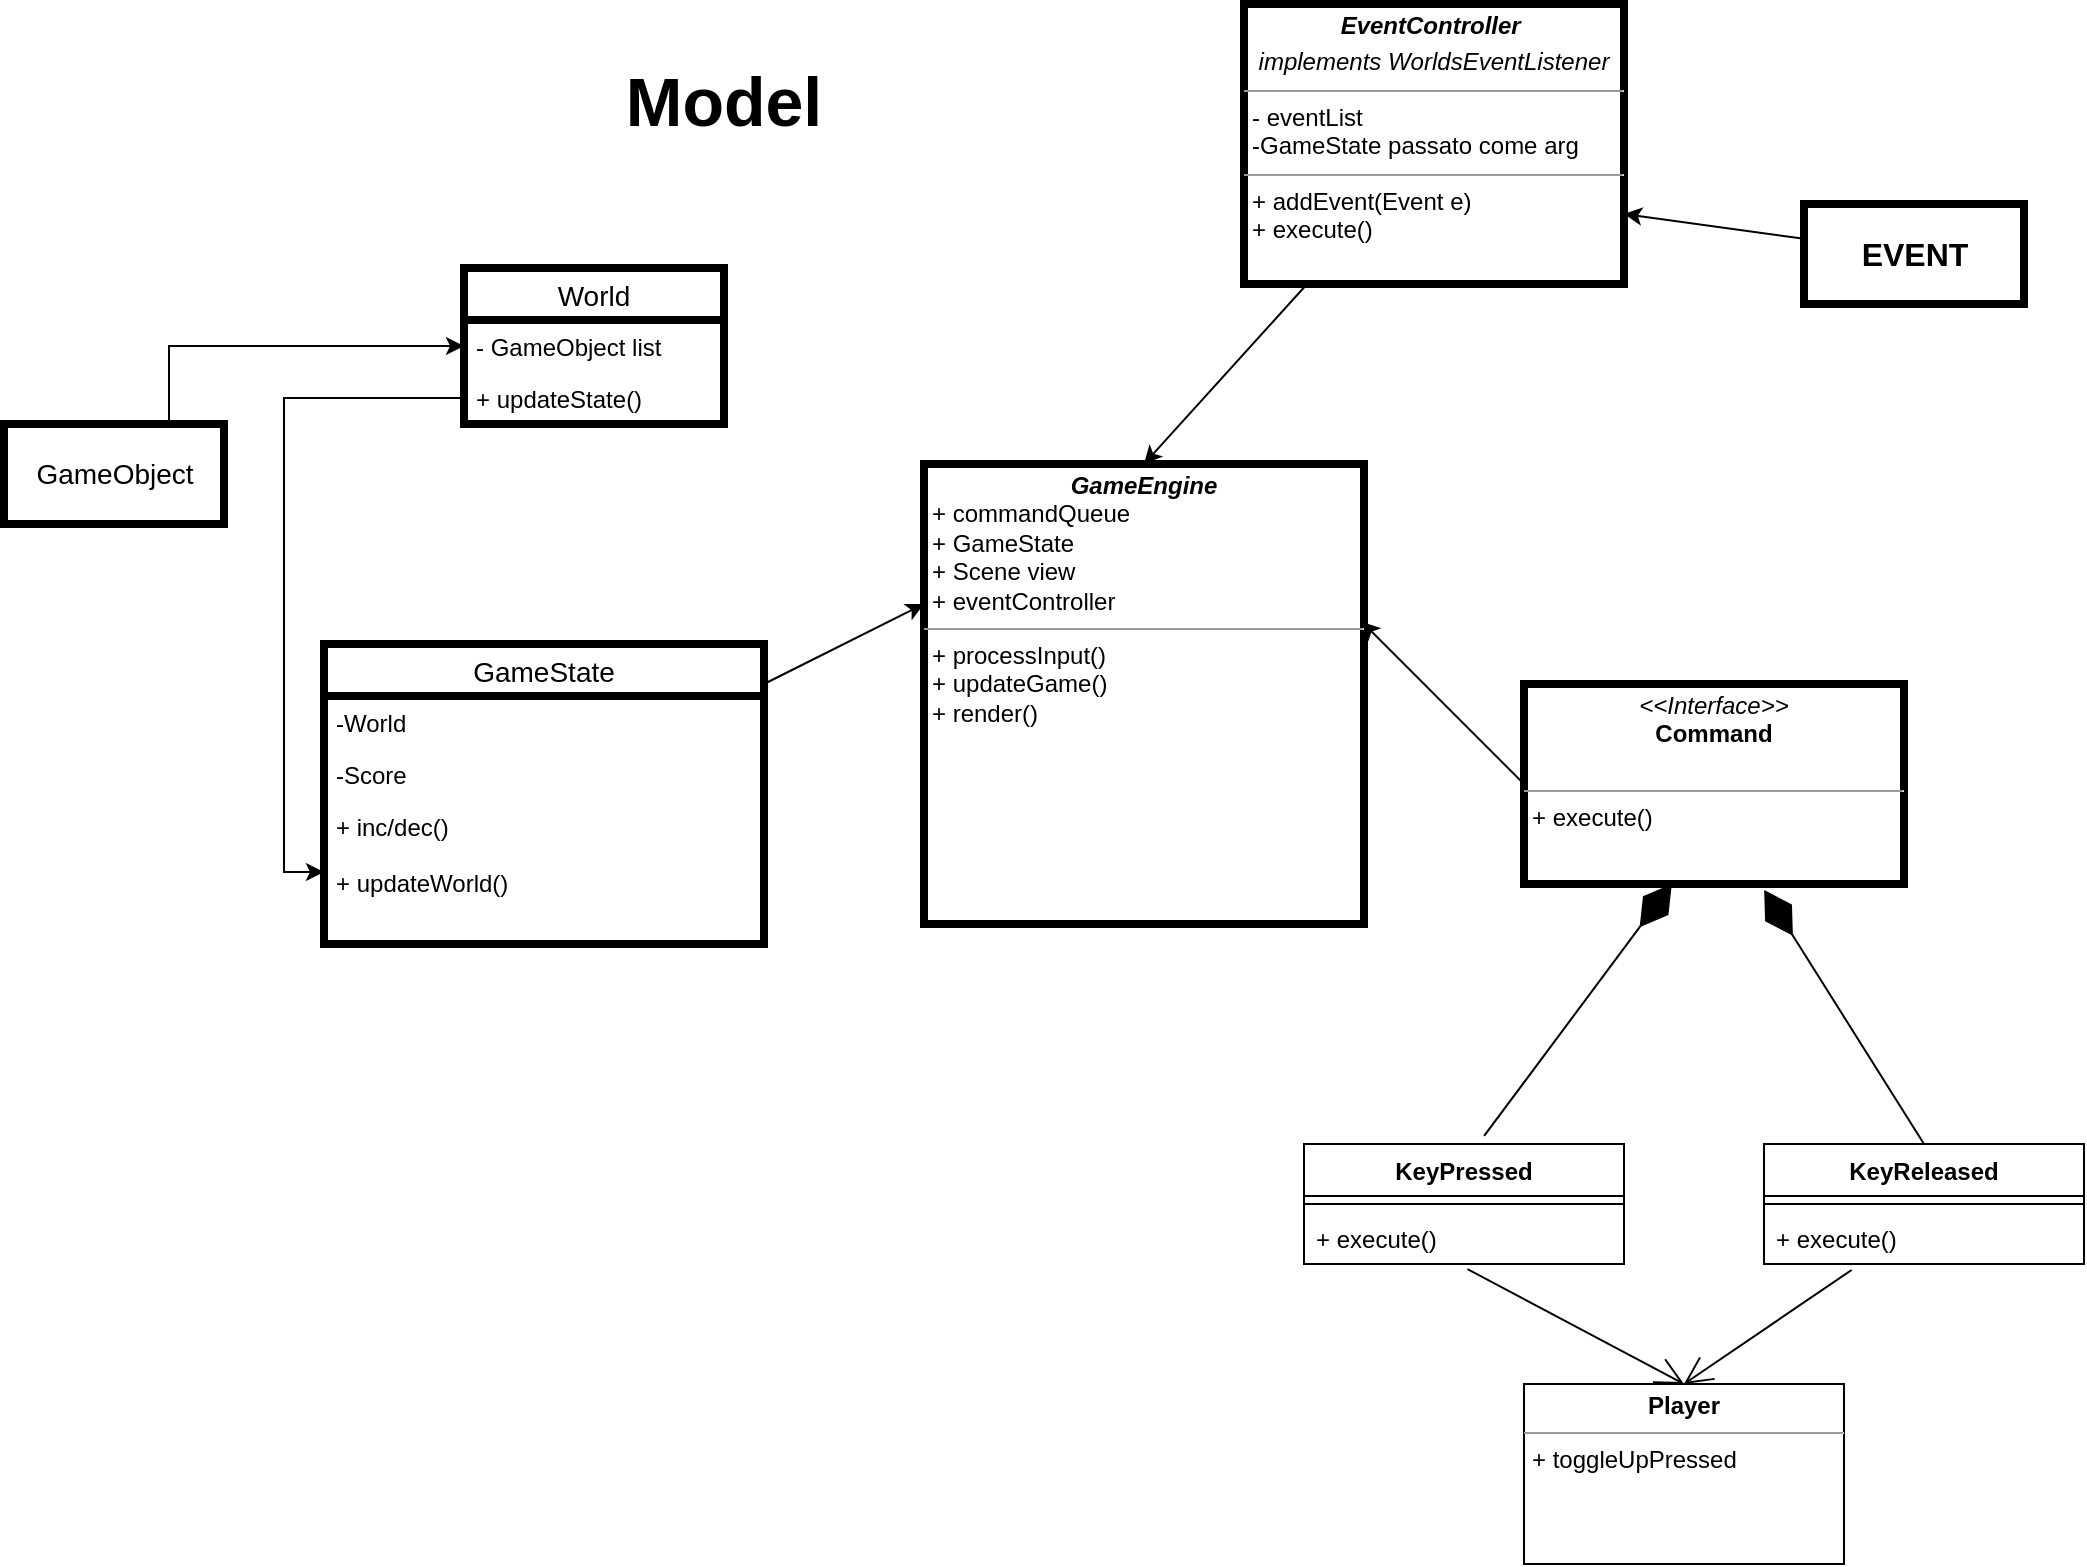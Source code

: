 <mxfile version="14.4.3" type="device"><diagram id="urXxAbXNCbR4cGVfg7oY" name="Page-1"><mxGraphModel dx="2247" dy="823" grid="1" gridSize="10" guides="1" tooltips="1" connect="1" arrows="1" fold="1" page="1" pageScale="1" pageWidth="827" pageHeight="1169" math="0" shadow="0"><root><mxCell id="0"/><mxCell id="1" parent="0"/><mxCell id="TSI4zpTr8US7YLuVZ_CI-4" value="Model" style="text;align=center;fontStyle=1;verticalAlign=middle;spacingLeft=3;spacingRight=3;strokeColor=none;rotatable=0;points=[[0,0.5],[1,0.5]];portConstraint=eastwest;strokeWidth=4;fontSize=34;" parent="1" vertex="1"><mxGeometry x="-340" y="50" width="160" height="50" as="geometry"/></mxCell><mxCell id="TSI4zpTr8US7YLuVZ_CI-17" style="edgeStyle=orthogonalEdgeStyle;rounded=0;orthogonalLoop=1;jettySize=auto;html=1;exitX=0.75;exitY=0;exitDx=0;exitDy=0;fontSize=14;" parent="1" source="TSI4zpTr8US7YLuVZ_CI-10" target="TSI4zpTr8US7YLuVZ_CI-13" edge="1"><mxGeometry relative="1" as="geometry"><mxPoint x="-420" y="170" as="targetPoint"/></mxGeometry></mxCell><mxCell id="TSI4zpTr8US7YLuVZ_CI-10" value="GameObject&lt;br&gt;" style="html=1;strokeWidth=4;fontSize=14;" parent="1" vertex="1"><mxGeometry x="-620" y="240" width="110" height="50" as="geometry"/></mxCell><mxCell id="TSI4zpTr8US7YLuVZ_CI-12" value="World" style="swimlane;fontStyle=0;childLayout=stackLayout;horizontal=1;startSize=26;fillColor=none;horizontalStack=0;resizeParent=1;resizeParentMax=0;resizeLast=0;collapsible=1;marginBottom=0;strokeWidth=4;fontSize=14;" parent="1" vertex="1"><mxGeometry x="-390" y="162" width="130" height="78" as="geometry"/></mxCell><mxCell id="TSI4zpTr8US7YLuVZ_CI-13" value="- GameObject list" style="text;strokeColor=none;fillColor=none;align=left;verticalAlign=top;spacingLeft=4;spacingRight=4;overflow=hidden;rotatable=0;points=[[0,0.5],[1,0.5]];portConstraint=eastwest;" parent="TSI4zpTr8US7YLuVZ_CI-12" vertex="1"><mxGeometry y="26" width="130" height="26" as="geometry"/></mxCell><mxCell id="TSI4zpTr8US7YLuVZ_CI-14" value="+ updateState()" style="text;strokeColor=none;fillColor=none;align=left;verticalAlign=top;spacingLeft=4;spacingRight=4;overflow=hidden;rotatable=0;points=[[0,0.5],[1,0.5]];portConstraint=eastwest;" parent="TSI4zpTr8US7YLuVZ_CI-12" vertex="1"><mxGeometry y="52" width="130" height="26" as="geometry"/></mxCell><mxCell id="TSI4zpTr8US7YLuVZ_CI-22" value="GameState" style="swimlane;fontStyle=0;childLayout=stackLayout;horizontal=1;startSize=26;fillColor=none;horizontalStack=0;resizeParent=1;resizeParentMax=0;resizeLast=0;collapsible=1;marginBottom=0;strokeWidth=4;fontSize=14;" parent="1" vertex="1"><mxGeometry x="-460" y="350" width="220" height="150" as="geometry"/></mxCell><mxCell id="TSI4zpTr8US7YLuVZ_CI-23" value="-World" style="text;strokeColor=none;fillColor=none;align=left;verticalAlign=top;spacingLeft=4;spacingRight=4;overflow=hidden;rotatable=0;points=[[0,0.5],[1,0.5]];portConstraint=eastwest;" parent="TSI4zpTr8US7YLuVZ_CI-22" vertex="1"><mxGeometry y="26" width="220" height="26" as="geometry"/></mxCell><mxCell id="TSI4zpTr8US7YLuVZ_CI-24" value="-Score" style="text;strokeColor=none;fillColor=none;align=left;verticalAlign=top;spacingLeft=4;spacingRight=4;overflow=hidden;rotatable=0;points=[[0,0.5],[1,0.5]];portConstraint=eastwest;" parent="TSI4zpTr8US7YLuVZ_CI-22" vertex="1"><mxGeometry y="52" width="220" height="26" as="geometry"/></mxCell><mxCell id="TSI4zpTr8US7YLuVZ_CI-25" value="+ inc/dec()&#10;&#10;+ updateWorld()" style="text;strokeColor=none;fillColor=none;align=left;verticalAlign=top;spacingLeft=4;spacingRight=4;overflow=hidden;rotatable=0;points=[[0,0.5],[1,0.5]];portConstraint=eastwest;" parent="TSI4zpTr8US7YLuVZ_CI-22" vertex="1"><mxGeometry y="78" width="220" height="72" as="geometry"/></mxCell><mxCell id="TSI4zpTr8US7YLuVZ_CI-32" style="edgeStyle=orthogonalEdgeStyle;rounded=0;orthogonalLoop=1;jettySize=auto;html=1;entryX=0;entryY=0.5;entryDx=0;entryDy=0;fontSize=14;" parent="1" source="TSI4zpTr8US7YLuVZ_CI-14" target="TSI4zpTr8US7YLuVZ_CI-25" edge="1"><mxGeometry relative="1" as="geometry"/></mxCell><mxCell id="TSI4zpTr8US7YLuVZ_CI-39" value="&lt;p style=&quot;margin: 0px ; margin-top: 4px ; text-align: center&quot;&gt;&lt;i&gt;&lt;b&gt;GameEngine&lt;/b&gt;&lt;/i&gt;&lt;br&gt;&lt;/p&gt;&lt;p style=&quot;margin: 0px ; margin-left: 4px&quot;&gt;+ commandQueue&lt;/p&gt;&lt;p style=&quot;margin: 0px ; margin-left: 4px&quot;&gt;+ GameState&lt;/p&gt;&lt;p style=&quot;margin: 0px ; margin-left: 4px&quot;&gt;+ Scene view&lt;/p&gt;&lt;p style=&quot;margin: 0px ; margin-left: 4px&quot;&gt;+ eventController&lt;/p&gt;&lt;hr size=&quot;1&quot;&gt;&lt;p style=&quot;margin: 0px ; margin-left: 4px&quot;&gt;+ processInput()&lt;br&gt;+ updateGame()&lt;/p&gt;&lt;p style=&quot;margin: 0px ; margin-left: 4px&quot;&gt;+ render()&lt;/p&gt;" style="verticalAlign=top;align=left;overflow=fill;fontSize=12;fontFamily=Helvetica;html=1;strokeWidth=4;" parent="1" vertex="1"><mxGeometry x="-160" y="260" width="220" height="230" as="geometry"/></mxCell><mxCell id="TSI4zpTr8US7YLuVZ_CI-40" value="&lt;p style=&quot;margin: 0px ; margin-top: 4px ; text-align: center&quot;&gt;&lt;i&gt;&amp;lt;&amp;lt;Interface&amp;gt;&amp;gt;&lt;/i&gt;&lt;br&gt;&lt;b&gt;Command&lt;/b&gt;&lt;/p&gt;&lt;p style=&quot;margin: 0px ; margin-left: 4px&quot;&gt;&lt;br&gt;&lt;/p&gt;&lt;hr size=&quot;1&quot;&gt;&lt;p style=&quot;margin: 0px ; margin-left: 4px&quot;&gt;+ execute()&lt;/p&gt;" style="verticalAlign=top;align=left;overflow=fill;fontSize=12;fontFamily=Helvetica;html=1;strokeWidth=4;" parent="1" vertex="1"><mxGeometry x="140" y="370" width="190" height="100" as="geometry"/></mxCell><mxCell id="TSI4zpTr8US7YLuVZ_CI-41" value="" style="endArrow=classic;html=1;fontSize=14;entryX=0.995;entryY=0.343;entryDx=0;entryDy=0;entryPerimeter=0;" parent="1" target="TSI4zpTr8US7YLuVZ_CI-39" edge="1"><mxGeometry width="50" height="50" relative="1" as="geometry"><mxPoint x="140" y="420" as="sourcePoint"/><mxPoint x="-80" y="310" as="targetPoint"/></mxGeometry></mxCell><mxCell id="TSI4zpTr8US7YLuVZ_CI-42" value="" style="endArrow=classic;html=1;fontSize=14;" parent="1" source="TSI4zpTr8US7YLuVZ_CI-22" edge="1"><mxGeometry width="50" height="50" relative="1" as="geometry"><mxPoint x="-210" y="380" as="sourcePoint"/><mxPoint x="-160" y="330" as="targetPoint"/></mxGeometry></mxCell><mxCell id="TSI4zpTr8US7YLuVZ_CI-43" style="edgeStyle=orthogonalEdgeStyle;rounded=0;orthogonalLoop=1;jettySize=auto;html=1;exitX=0.5;exitY=1;exitDx=0;exitDy=0;fontSize=14;" parent="1" source="TSI4zpTr8US7YLuVZ_CI-39" target="TSI4zpTr8US7YLuVZ_CI-39" edge="1"><mxGeometry relative="1" as="geometry"/></mxCell><mxCell id="SkAIFDQF4oIbRnaU9F2_-1" value="&lt;p style=&quot;margin: 0px ; margin-top: 4px ; text-align: center&quot;&gt;&lt;i&gt;&lt;b&gt;EventController&amp;nbsp;&lt;/b&gt;&lt;/i&gt;&lt;/p&gt;&lt;p style=&quot;margin: 0px ; margin-top: 4px ; text-align: center&quot;&gt;&lt;i&gt;implements WorldsEventListener&lt;/i&gt;&lt;/p&gt;&lt;hr size=&quot;1&quot;&gt;&lt;p style=&quot;margin: 0px ; margin-left: 4px&quot;&gt;- eventList&lt;br&gt;&lt;/p&gt;&lt;p style=&quot;margin: 0px ; margin-left: 4px&quot;&gt;-GameState passato come arg&lt;/p&gt;&lt;hr size=&quot;1&quot;&gt;&lt;p style=&quot;margin: 0px ; margin-left: 4px&quot;&gt;+ addEvent(Event e)&lt;/p&gt;&lt;p style=&quot;margin: 0px ; margin-left: 4px&quot;&gt;+ execute()&lt;/p&gt;" style="verticalAlign=top;align=left;overflow=fill;fontSize=12;fontFamily=Helvetica;html=1;strokeWidth=4;" parent="1" vertex="1"><mxGeometry y="30" width="190" height="140" as="geometry"/></mxCell><mxCell id="SkAIFDQF4oIbRnaU9F2_-4" value="" style="endArrow=classic;html=1;fontSize=14;entryX=0.5;entryY=0;entryDx=0;entryDy=0;" parent="1" source="SkAIFDQF4oIbRnaU9F2_-1" target="TSI4zpTr8US7YLuVZ_CI-39" edge="1"><mxGeometry width="50" height="50" relative="1" as="geometry"><mxPoint x="-18.9" y="231.11" as="sourcePoint"/><mxPoint x="-100.0" y="150.0" as="targetPoint"/></mxGeometry></mxCell><mxCell id="SkAIFDQF4oIbRnaU9F2_-5" value="EVENT" style="html=1;strokeWidth=4;fontSize=16;fontStyle=1" parent="1" vertex="1"><mxGeometry x="280" y="130" width="110" height="50" as="geometry"/></mxCell><mxCell id="SkAIFDQF4oIbRnaU9F2_-6" value="" style="endArrow=classic;html=1;fontSize=14;entryX=1;entryY=0.75;entryDx=0;entryDy=0;" parent="1" source="SkAIFDQF4oIbRnaU9F2_-5" target="SkAIFDQF4oIbRnaU9F2_-1" edge="1"><mxGeometry width="50" height="50" relative="1" as="geometry"><mxPoint x="41.562" y="180.0" as="sourcePoint"/><mxPoint x="-40" y="270" as="targetPoint"/></mxGeometry></mxCell><mxCell id="DEwSpWN7NWcG499Knv-c-1" value="KeyPressed" style="swimlane;fontStyle=1;align=center;verticalAlign=top;childLayout=stackLayout;horizontal=1;startSize=26;horizontalStack=0;resizeParent=1;resizeParentMax=0;resizeLast=0;collapsible=1;marginBottom=0;" vertex="1" parent="1"><mxGeometry x="30" y="600" width="160" height="60" as="geometry"/></mxCell><mxCell id="DEwSpWN7NWcG499Knv-c-3" value="" style="line;strokeWidth=1;fillColor=none;align=left;verticalAlign=middle;spacingTop=-1;spacingLeft=3;spacingRight=3;rotatable=0;labelPosition=right;points=[];portConstraint=eastwest;" vertex="1" parent="DEwSpWN7NWcG499Knv-c-1"><mxGeometry y="26" width="160" height="8" as="geometry"/></mxCell><mxCell id="DEwSpWN7NWcG499Knv-c-4" value="+ execute()" style="text;strokeColor=none;fillColor=none;align=left;verticalAlign=top;spacingLeft=4;spacingRight=4;overflow=hidden;rotatable=0;points=[[0,0.5],[1,0.5]];portConstraint=eastwest;" vertex="1" parent="DEwSpWN7NWcG499Knv-c-1"><mxGeometry y="34" width="160" height="26" as="geometry"/></mxCell><mxCell id="DEwSpWN7NWcG499Knv-c-5" value="KeyReleased" style="swimlane;fontStyle=1;align=center;verticalAlign=top;childLayout=stackLayout;horizontal=1;startSize=26;horizontalStack=0;resizeParent=1;resizeParentMax=0;resizeLast=0;collapsible=1;marginBottom=0;" vertex="1" parent="1"><mxGeometry x="260" y="600" width="160" height="60" as="geometry"/></mxCell><mxCell id="DEwSpWN7NWcG499Knv-c-7" value="" style="line;strokeWidth=1;fillColor=none;align=left;verticalAlign=middle;spacingTop=-1;spacingLeft=3;spacingRight=3;rotatable=0;labelPosition=right;points=[];portConstraint=eastwest;" vertex="1" parent="DEwSpWN7NWcG499Knv-c-5"><mxGeometry y="26" width="160" height="8" as="geometry"/></mxCell><mxCell id="DEwSpWN7NWcG499Knv-c-8" value="+ execute()" style="text;strokeColor=none;fillColor=none;align=left;verticalAlign=top;spacingLeft=4;spacingRight=4;overflow=hidden;rotatable=0;points=[[0,0.5],[1,0.5]];portConstraint=eastwest;" vertex="1" parent="DEwSpWN7NWcG499Knv-c-5"><mxGeometry y="34" width="160" height="26" as="geometry"/></mxCell><mxCell id="DEwSpWN7NWcG499Knv-c-9" value="" style="endArrow=diamondThin;endFill=1;endSize=24;html=1;entryX=0.389;entryY=1;entryDx=0;entryDy=0;entryPerimeter=0;exitX=0.563;exitY=-0.067;exitDx=0;exitDy=0;exitPerimeter=0;" edge="1" parent="1" source="DEwSpWN7NWcG499Knv-c-1" target="TSI4zpTr8US7YLuVZ_CI-40"><mxGeometry width="160" relative="1" as="geometry"><mxPoint x="-30" y="580" as="sourcePoint"/><mxPoint x="130" y="580" as="targetPoint"/></mxGeometry></mxCell><mxCell id="DEwSpWN7NWcG499Knv-c-10" value="" style="endArrow=diamondThin;endFill=1;endSize=24;html=1;entryX=0.632;entryY=1.03;entryDx=0;entryDy=0;entryPerimeter=0;exitX=0.5;exitY=0;exitDx=0;exitDy=0;" edge="1" parent="1" source="DEwSpWN7NWcG499Knv-c-5" target="TSI4zpTr8US7YLuVZ_CI-40"><mxGeometry width="160" relative="1" as="geometry"><mxPoint x="330" y="590" as="sourcePoint"/><mxPoint x="130" y="580" as="targetPoint"/></mxGeometry></mxCell><mxCell id="DEwSpWN7NWcG499Knv-c-15" value="&lt;p style=&quot;margin: 0px ; margin-top: 4px ; text-align: center&quot;&gt;&lt;b&gt;Player&lt;/b&gt;&lt;/p&gt;&lt;hr size=&quot;1&quot;&gt;&lt;p style=&quot;margin: 0px ; margin-left: 4px&quot;&gt;+ toggleUpPressed&lt;/p&gt;&lt;p style=&quot;margin: 0px ; margin-left: 4px&quot;&gt;&lt;br&gt;&lt;/p&gt;" style="verticalAlign=top;align=left;overflow=fill;fontSize=12;fontFamily=Helvetica;html=1;" vertex="1" parent="1"><mxGeometry x="140" y="720" width="160" height="90" as="geometry"/></mxCell><mxCell id="DEwSpWN7NWcG499Knv-c-16" value="" style="endArrow=open;endFill=1;endSize=12;html=1;entryX=0.5;entryY=0;entryDx=0;entryDy=0;exitX=0.511;exitY=1.099;exitDx=0;exitDy=0;exitPerimeter=0;" edge="1" parent="1" source="DEwSpWN7NWcG499Knv-c-4" target="DEwSpWN7NWcG499Knv-c-15"><mxGeometry width="160" relative="1" as="geometry"><mxPoint x="-50" y="670" as="sourcePoint"/><mxPoint x="110" y="670" as="targetPoint"/></mxGeometry></mxCell><mxCell id="DEwSpWN7NWcG499Knv-c-17" value="" style="endArrow=open;endFill=1;endSize=12;html=1;exitX=0.274;exitY=1.115;exitDx=0;exitDy=0;exitPerimeter=0;entryX=0.5;entryY=0;entryDx=0;entryDy=0;" edge="1" parent="1" source="DEwSpWN7NWcG499Knv-c-8" target="DEwSpWN7NWcG499Knv-c-15"><mxGeometry width="160" relative="1" as="geometry"><mxPoint x="100" y="810" as="sourcePoint"/><mxPoint x="260" y="810" as="targetPoint"/></mxGeometry></mxCell></root></mxGraphModel></diagram></mxfile>